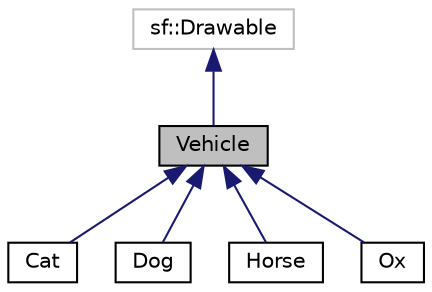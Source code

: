 digraph "Vehicle"
{
 // LATEX_PDF_SIZE
  edge [fontname="Helvetica",fontsize="10",labelfontname="Helvetica",labelfontsize="10"];
  node [fontname="Helvetica",fontsize="10",shape=record];
  Node1 [label="Vehicle",height=0.2,width=0.4,color="black", fillcolor="grey75", style="filled", fontcolor="black",tooltip="Class representing a simple vehicle in a 2D physics world using Box2D."];
  Node2 -> Node1 [dir="back",color="midnightblue",fontsize="10",style="solid",fontname="Helvetica"];
  Node2 [label="sf::Drawable",height=0.2,width=0.4,color="grey75", fillcolor="white", style="filled",tooltip=" "];
  Node1 -> Node3 [dir="back",color="midnightblue",fontsize="10",style="solid",fontname="Helvetica"];
  Node3 [label="Cat",height=0.2,width=0.4,color="black", fillcolor="white", style="filled",URL="$classCat.html",tooltip="Class representing a Cat, derived from Vehicle."];
  Node1 -> Node4 [dir="back",color="midnightblue",fontsize="10",style="solid",fontname="Helvetica"];
  Node4 [label="Dog",height=0.2,width=0.4,color="black", fillcolor="white", style="filled",URL="$classDog.html",tooltip="Class representing a Dog, derived from Vehicle."];
  Node1 -> Node5 [dir="back",color="midnightblue",fontsize="10",style="solid",fontname="Helvetica"];
  Node5 [label="Horse",height=0.2,width=0.4,color="black", fillcolor="white", style="filled",URL="$classHorse.html",tooltip="Class representing a Horse, derived from Vehicle."];
  Node1 -> Node6 [dir="back",color="midnightblue",fontsize="10",style="solid",fontname="Helvetica"];
  Node6 [label="Ox",height=0.2,width=0.4,color="black", fillcolor="white", style="filled",URL="$classOx.html",tooltip="Class representing an Ox, derived from Vehicle."];
}

